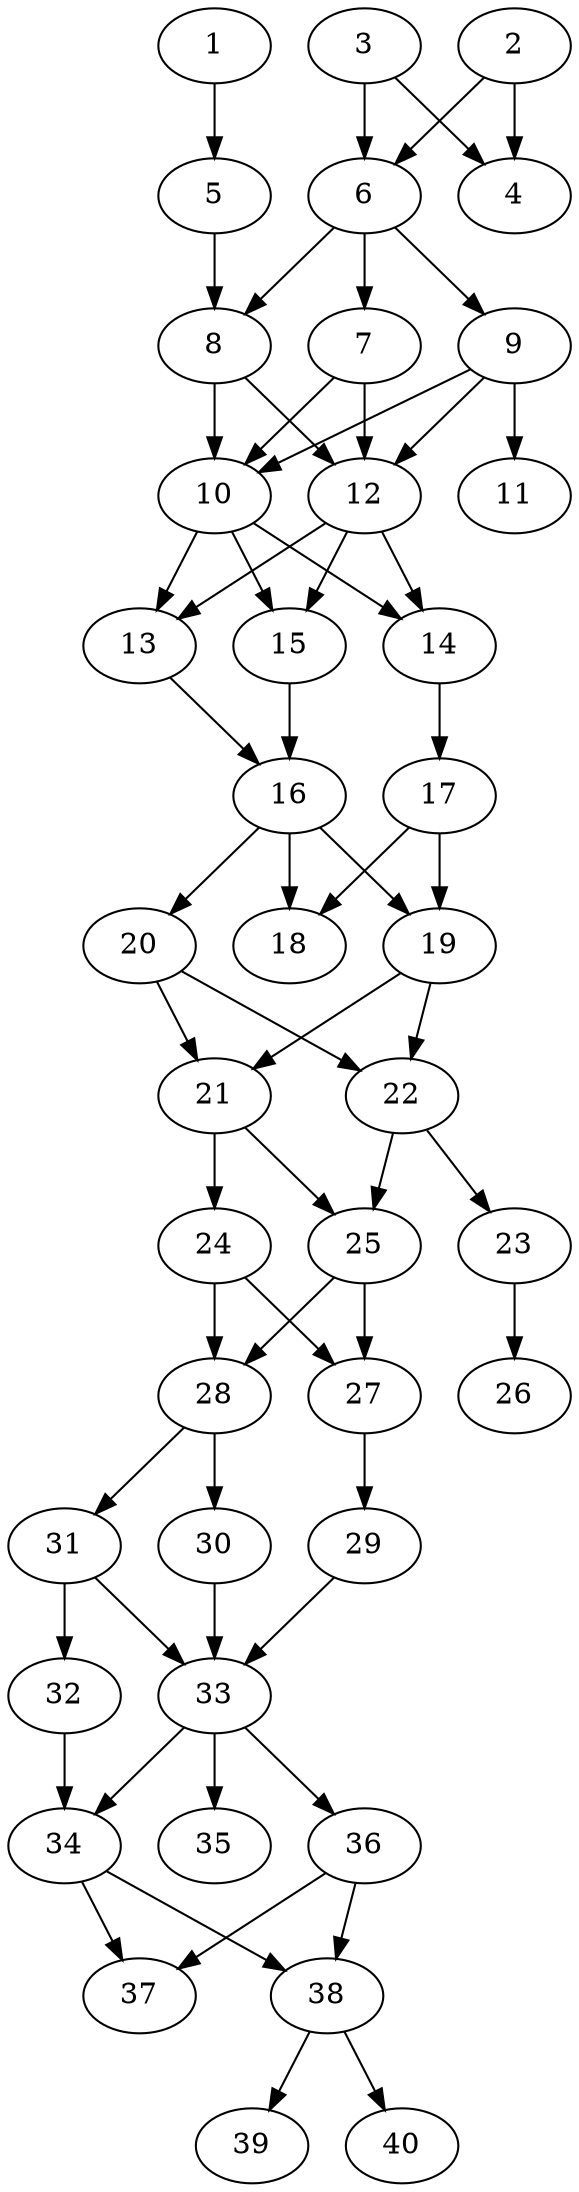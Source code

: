 // DAG automatically generated by daggen at Thu Oct  3 14:06:48 2019
// ./daggen --dot -n 40 --ccr 0.5 --fat 0.3 --regular 0.7 --density 0.7 --mindata 5242880 --maxdata 52428800 
digraph G {
  1 [size="84799488", alpha="0.03", expect_size="42399744"] 
  1 -> 5 [size ="42399744"]
  2 [size="84828160", alpha="0.07", expect_size="42414080"] 
  2 -> 4 [size ="42414080"]
  2 -> 6 [size ="42414080"]
  3 [size="84633600", alpha="0.06", expect_size="42316800"] 
  3 -> 4 [size ="42316800"]
  3 -> 6 [size ="42316800"]
  4 [size="33601536", alpha="0.18", expect_size="16800768"] 
  5 [size="53704704", alpha="0.03", expect_size="26852352"] 
  5 -> 8 [size ="26852352"]
  6 [size="39647232", alpha="0.18", expect_size="19823616"] 
  6 -> 7 [size ="19823616"]
  6 -> 8 [size ="19823616"]
  6 -> 9 [size ="19823616"]
  7 [size="35452928", alpha="0.18", expect_size="17726464"] 
  7 -> 10 [size ="17726464"]
  7 -> 12 [size ="17726464"]
  8 [size="79589376", alpha="0.03", expect_size="39794688"] 
  8 -> 10 [size ="39794688"]
  8 -> 12 [size ="39794688"]
  9 [size="76359680", alpha="0.01", expect_size="38179840"] 
  9 -> 10 [size ="38179840"]
  9 -> 11 [size ="38179840"]
  9 -> 12 [size ="38179840"]
  10 [size="104777728", alpha="0.05", expect_size="52388864"] 
  10 -> 13 [size ="52388864"]
  10 -> 14 [size ="52388864"]
  10 -> 15 [size ="52388864"]
  11 [size="44652544", alpha="0.01", expect_size="22326272"] 
  12 [size="58118144", alpha="0.08", expect_size="29059072"] 
  12 -> 13 [size ="29059072"]
  12 -> 14 [size ="29059072"]
  12 -> 15 [size ="29059072"]
  13 [size="88909824", alpha="0.04", expect_size="44454912"] 
  13 -> 16 [size ="44454912"]
  14 [size="23734272", alpha="0.01", expect_size="11867136"] 
  14 -> 17 [size ="11867136"]
  15 [size="12961792", alpha="0.05", expect_size="6480896"] 
  15 -> 16 [size ="6480896"]
  16 [size="26210304", alpha="0.07", expect_size="13105152"] 
  16 -> 18 [size ="13105152"]
  16 -> 19 [size ="13105152"]
  16 -> 20 [size ="13105152"]
  17 [size="18788352", alpha="0.03", expect_size="9394176"] 
  17 -> 18 [size ="9394176"]
  17 -> 19 [size ="9394176"]
  18 [size="11079680", alpha="0.13", expect_size="5539840"] 
  19 [size="23601152", alpha="0.14", expect_size="11800576"] 
  19 -> 21 [size ="11800576"]
  19 -> 22 [size ="11800576"]
  20 [size="29007872", alpha="0.11", expect_size="14503936"] 
  20 -> 21 [size ="14503936"]
  20 -> 22 [size ="14503936"]
  21 [size="54644736", alpha="0.04", expect_size="27322368"] 
  21 -> 24 [size ="27322368"]
  21 -> 25 [size ="27322368"]
  22 [size="60729344", alpha="0.12", expect_size="30364672"] 
  22 -> 23 [size ="30364672"]
  22 -> 25 [size ="30364672"]
  23 [size="99235840", alpha="0.16", expect_size="49617920"] 
  23 -> 26 [size ="49617920"]
  24 [size="21905408", alpha="0.05", expect_size="10952704"] 
  24 -> 27 [size ="10952704"]
  24 -> 28 [size ="10952704"]
  25 [size="25765888", alpha="0.04", expect_size="12882944"] 
  25 -> 27 [size ="12882944"]
  25 -> 28 [size ="12882944"]
  26 [size="50311168", alpha="0.08", expect_size="25155584"] 
  27 [size="84064256", alpha="0.18", expect_size="42032128"] 
  27 -> 29 [size ="42032128"]
  28 [size="98297856", alpha="0.02", expect_size="49148928"] 
  28 -> 30 [size ="49148928"]
  28 -> 31 [size ="49148928"]
  29 [size="66238464", alpha="0.00", expect_size="33119232"] 
  29 -> 33 [size ="33119232"]
  30 [size="39421952", alpha="0.18", expect_size="19710976"] 
  30 -> 33 [size ="19710976"]
  31 [size="92383232", alpha="0.04", expect_size="46191616"] 
  31 -> 32 [size ="46191616"]
  31 -> 33 [size ="46191616"]
  32 [size="16322560", alpha="0.20", expect_size="8161280"] 
  32 -> 34 [size ="8161280"]
  33 [size="74326016", alpha="0.12", expect_size="37163008"] 
  33 -> 34 [size ="37163008"]
  33 -> 35 [size ="37163008"]
  33 -> 36 [size ="37163008"]
  34 [size="57427968", alpha="0.07", expect_size="28713984"] 
  34 -> 37 [size ="28713984"]
  34 -> 38 [size ="28713984"]
  35 [size="83118080", alpha="0.02", expect_size="41559040"] 
  36 [size="100243456", alpha="0.01", expect_size="50121728"] 
  36 -> 37 [size ="50121728"]
  36 -> 38 [size ="50121728"]
  37 [size="43595776", alpha="0.02", expect_size="21797888"] 
  38 [size="32514048", alpha="0.03", expect_size="16257024"] 
  38 -> 39 [size ="16257024"]
  38 -> 40 [size ="16257024"]
  39 [size="41730048", alpha="0.06", expect_size="20865024"] 
  40 [size="42747904", alpha="0.14", expect_size="21373952"] 
}
